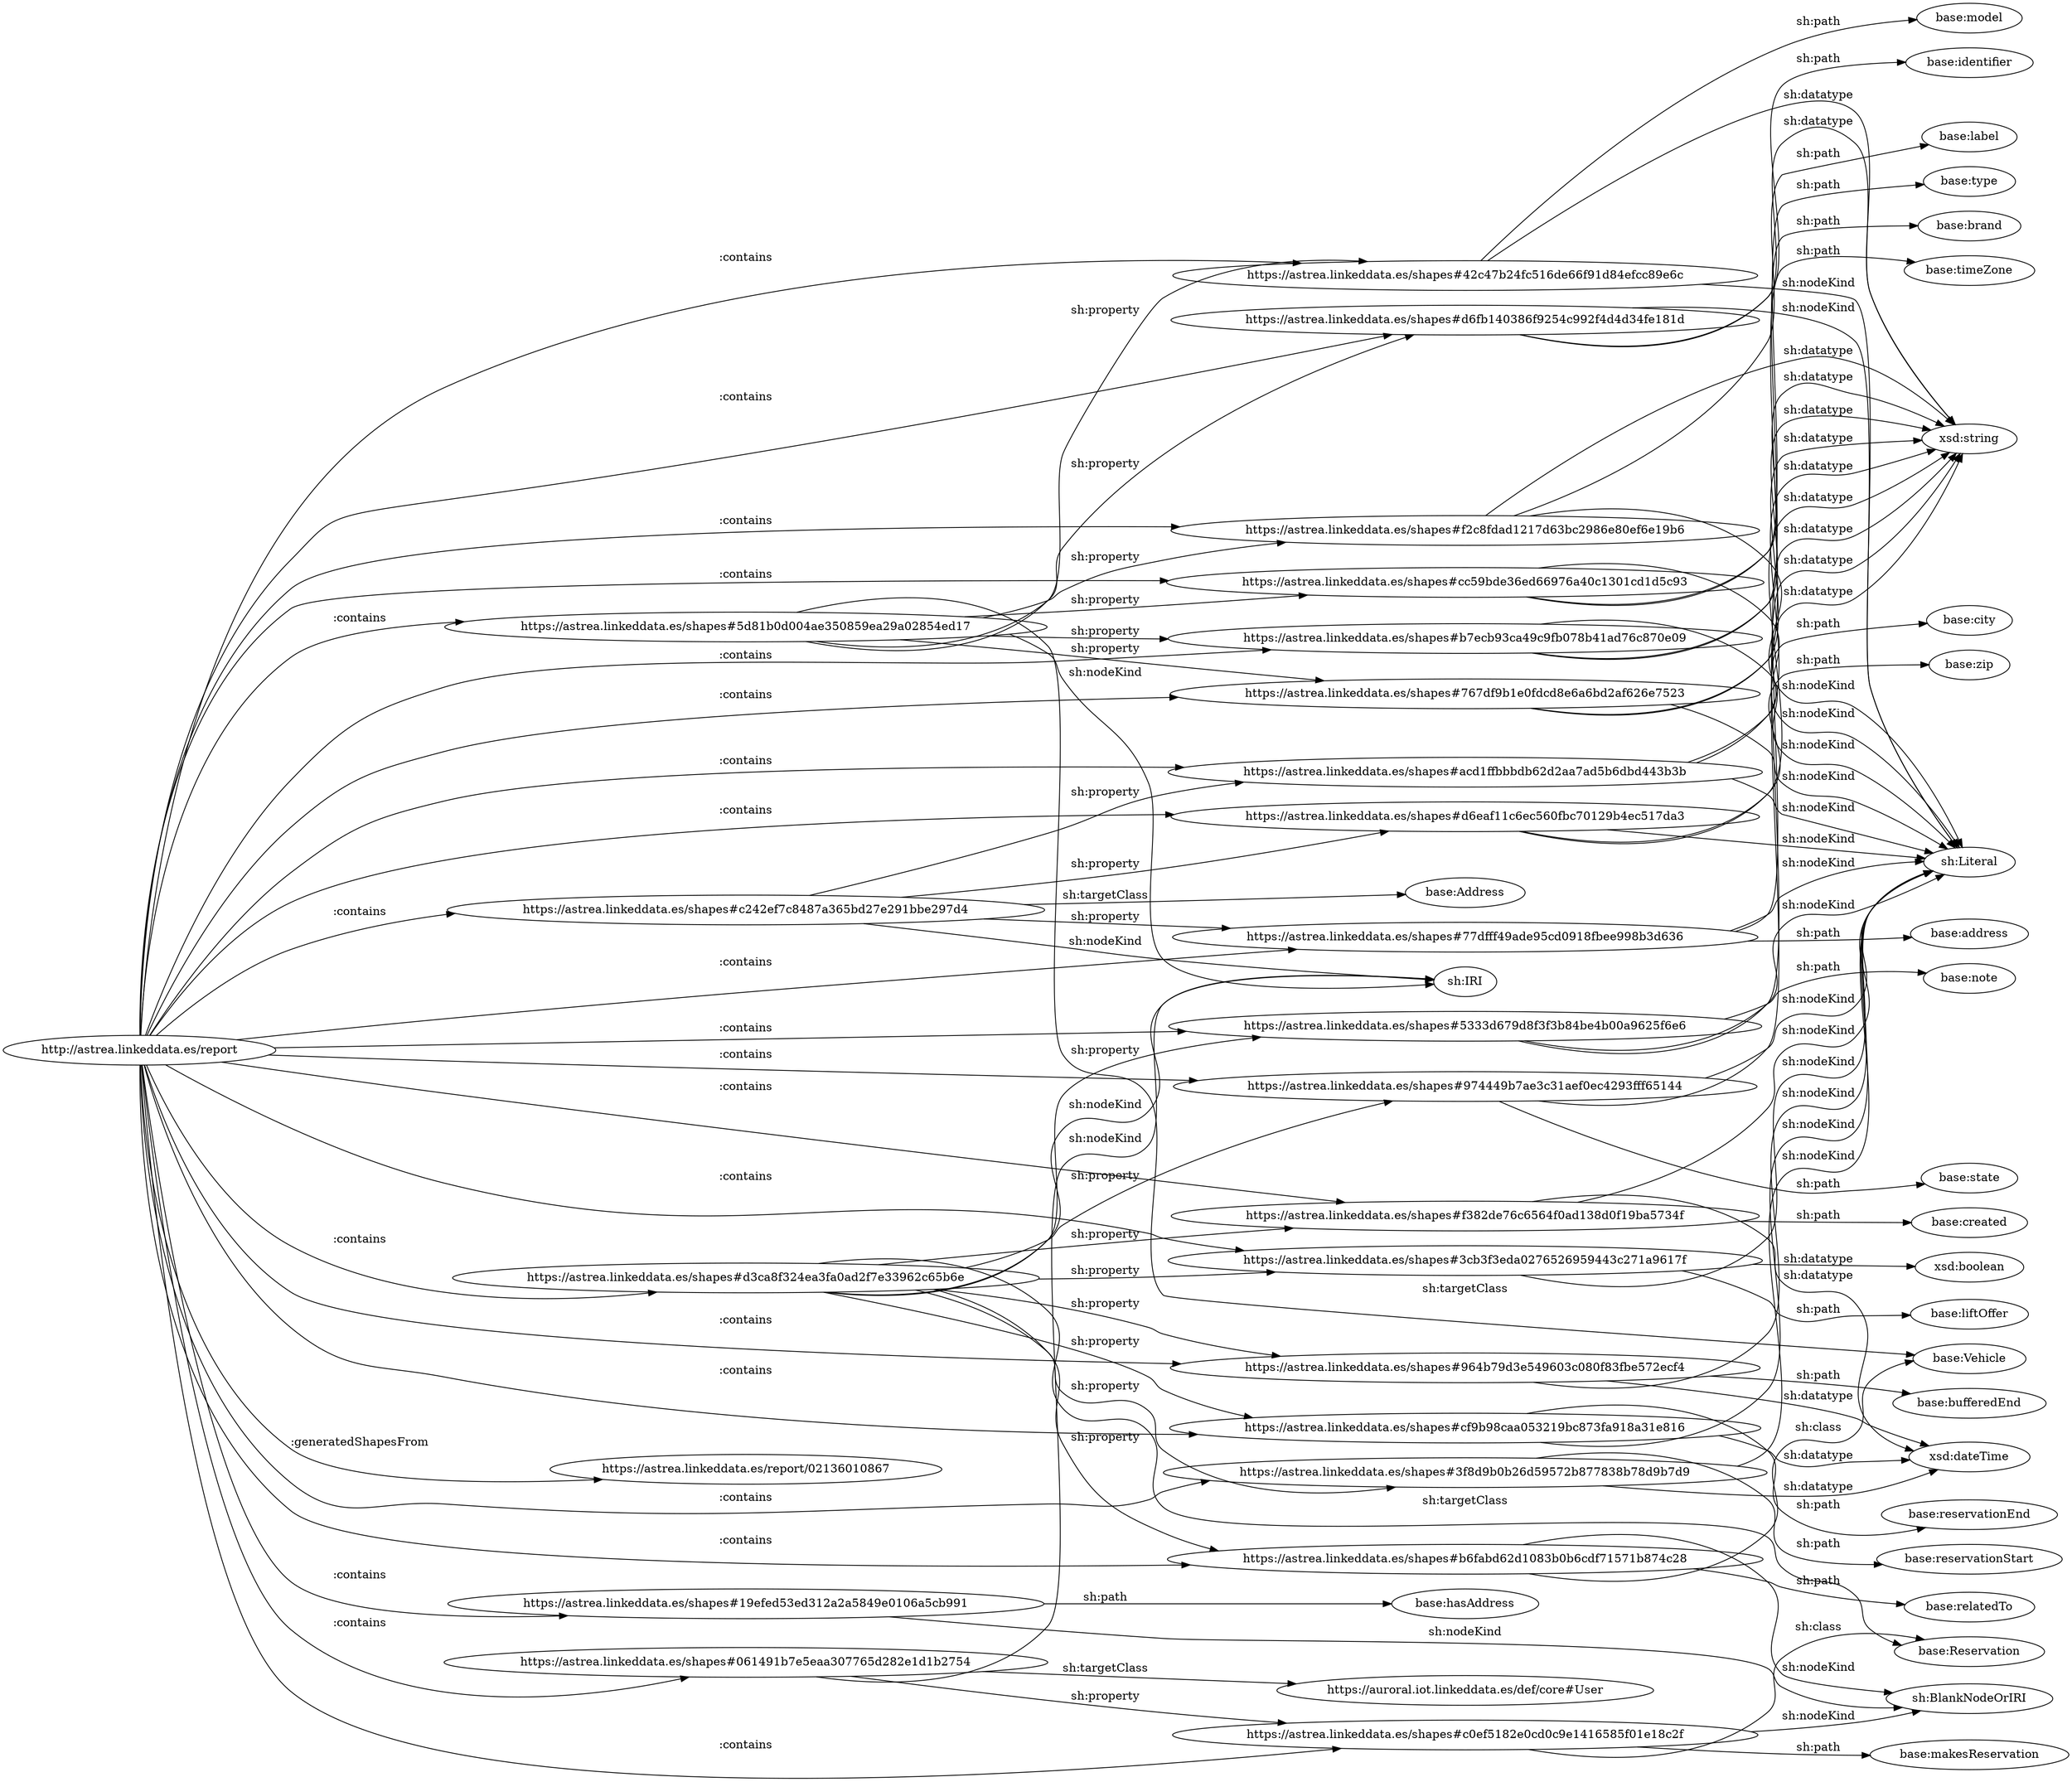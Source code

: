 digraph ar2dtool_diagram { 
rankdir=LR;
size="1501"
	"https://astrea.linkeddata.es/shapes#b7ecb93ca49c9fb078b41ad76c870e09" -> "base:brand" [ label = "sh:path" ];
	"https://astrea.linkeddata.es/shapes#b7ecb93ca49c9fb078b41ad76c870e09" -> "sh:Literal" [ label = "sh:nodeKind" ];
	"https://astrea.linkeddata.es/shapes#b7ecb93ca49c9fb078b41ad76c870e09" -> "xsd:string" [ label = "sh:datatype" ];
	"https://astrea.linkeddata.es/shapes#acd1ffbbbdb62d2aa7ad5b6dbd443b3b" -> "base:city" [ label = "sh:path" ];
	"https://astrea.linkeddata.es/shapes#acd1ffbbbdb62d2aa7ad5b6dbd443b3b" -> "sh:Literal" [ label = "sh:nodeKind" ];
	"https://astrea.linkeddata.es/shapes#acd1ffbbbdb62d2aa7ad5b6dbd443b3b" -> "xsd:string" [ label = "sh:datatype" ];
	"https://astrea.linkeddata.es/shapes#5d81b0d004ae350859ea29a02854ed17" -> "https://astrea.linkeddata.es/shapes#767df9b1e0fdcd8e6a6bd2af626e7523" [ label = "sh:property" ];
	"https://astrea.linkeddata.es/shapes#5d81b0d004ae350859ea29a02854ed17" -> "https://astrea.linkeddata.es/shapes#42c47b24fc516de66f91d84efcc89e6c" [ label = "sh:property" ];
	"https://astrea.linkeddata.es/shapes#5d81b0d004ae350859ea29a02854ed17" -> "sh:IRI" [ label = "sh:nodeKind" ];
	"https://astrea.linkeddata.es/shapes#5d81b0d004ae350859ea29a02854ed17" -> "base:Vehicle" [ label = "sh:targetClass" ];
	"https://astrea.linkeddata.es/shapes#5d81b0d004ae350859ea29a02854ed17" -> "https://astrea.linkeddata.es/shapes#d6fb140386f9254c992f4d4d34fe181d" [ label = "sh:property" ];
	"https://astrea.linkeddata.es/shapes#5d81b0d004ae350859ea29a02854ed17" -> "https://astrea.linkeddata.es/shapes#f2c8fdad1217d63bc2986e80ef6e19b6" [ label = "sh:property" ];
	"https://astrea.linkeddata.es/shapes#5d81b0d004ae350859ea29a02854ed17" -> "https://astrea.linkeddata.es/shapes#b7ecb93ca49c9fb078b41ad76c870e09" [ label = "sh:property" ];
	"https://astrea.linkeddata.es/shapes#5d81b0d004ae350859ea29a02854ed17" -> "https://astrea.linkeddata.es/shapes#cc59bde36ed66976a40c1301cd1d5c93" [ label = "sh:property" ];
	"https://astrea.linkeddata.es/shapes#974449b7ae3c31aef0ec4293fff65144" -> "base:state" [ label = "sh:path" ];
	"https://astrea.linkeddata.es/shapes#974449b7ae3c31aef0ec4293fff65144" -> "sh:Literal" [ label = "sh:nodeKind" ];
	"https://astrea.linkeddata.es/shapes#974449b7ae3c31aef0ec4293fff65144" -> "xsd:string" [ label = "sh:datatype" ];
	"https://astrea.linkeddata.es/shapes#964b79d3e549603c080f83fbe572ecf4" -> "base:bufferedEnd" [ label = "sh:path" ];
	"https://astrea.linkeddata.es/shapes#964b79d3e549603c080f83fbe572ecf4" -> "sh:Literal" [ label = "sh:nodeKind" ];
	"https://astrea.linkeddata.es/shapes#964b79d3e549603c080f83fbe572ecf4" -> "xsd:dateTime" [ label = "sh:datatype" ];
	"https://astrea.linkeddata.es/shapes#19efed53ed312a2a5849e0106a5cb991" -> "base:hasAddress" [ label = "sh:path" ];
	"https://astrea.linkeddata.es/shapes#19efed53ed312a2a5849e0106a5cb991" -> "sh:BlankNodeOrIRI" [ label = "sh:nodeKind" ];
	"https://astrea.linkeddata.es/shapes#3cb3f3eda0276526959443c271a9617f" -> "base:liftOffer" [ label = "sh:path" ];
	"https://astrea.linkeddata.es/shapes#3cb3f3eda0276526959443c271a9617f" -> "sh:Literal" [ label = "sh:nodeKind" ];
	"https://astrea.linkeddata.es/shapes#3cb3f3eda0276526959443c271a9617f" -> "xsd:boolean" [ label = "sh:datatype" ];
	"http://astrea.linkeddata.es/report" -> "https://astrea.linkeddata.es/shapes#19efed53ed312a2a5849e0106a5cb991" [ label = ":contains" ];
	"http://astrea.linkeddata.es/report" -> "https://astrea.linkeddata.es/shapes#77dfff49ade95cd0918fbee998b3d636" [ label = ":contains" ];
	"http://astrea.linkeddata.es/report" -> "https://astrea.linkeddata.es/shapes#42c47b24fc516de66f91d84efcc89e6c" [ label = ":contains" ];
	"http://astrea.linkeddata.es/report" -> "https://astrea.linkeddata.es/shapes#d3ca8f324ea3fa0ad2f7e33962c65b6e" [ label = ":contains" ];
	"http://astrea.linkeddata.es/report" -> "https://astrea.linkeddata.es/shapes#f382de76c6564f0ad138d0f19ba5734f" [ label = ":contains" ];
	"http://astrea.linkeddata.es/report" -> "https://astrea.linkeddata.es/shapes#061491b7e5eaa307765d282e1d1b2754" [ label = ":contains" ];
	"http://astrea.linkeddata.es/report" -> "https://astrea.linkeddata.es/shapes#5d81b0d004ae350859ea29a02854ed17" [ label = ":contains" ];
	"http://astrea.linkeddata.es/report" -> "https://astrea.linkeddata.es/shapes#d6fb140386f9254c992f4d4d34fe181d" [ label = ":contains" ];
	"http://astrea.linkeddata.es/report" -> "https://astrea.linkeddata.es/shapes#acd1ffbbbdb62d2aa7ad5b6dbd443b3b" [ label = ":contains" ];
	"http://astrea.linkeddata.es/report" -> "https://astrea.linkeddata.es/shapes#cf9b98caa053219bc873fa918a31e816" [ label = ":contains" ];
	"http://astrea.linkeddata.es/report" -> "https://astrea.linkeddata.es/shapes#c242ef7c8487a365bd27e291bbe297d4" [ label = ":contains" ];
	"http://astrea.linkeddata.es/report" -> "https://astrea.linkeddata.es/shapes#767df9b1e0fdcd8e6a6bd2af626e7523" [ label = ":contains" ];
	"http://astrea.linkeddata.es/report" -> "https://astrea.linkeddata.es/shapes#974449b7ae3c31aef0ec4293fff65144" [ label = ":contains" ];
	"http://astrea.linkeddata.es/report" -> "https://astrea.linkeddata.es/report/02136010867" [ label = ":generatedShapesFrom" ];
	"http://astrea.linkeddata.es/report" -> "https://astrea.linkeddata.es/shapes#c0ef5182e0cd0c9e1416585f01e18c2f" [ label = ":contains" ];
	"http://astrea.linkeddata.es/report" -> "https://astrea.linkeddata.es/shapes#5333d679d8f3f3b84be4b00a9625f6e6" [ label = ":contains" ];
	"http://astrea.linkeddata.es/report" -> "https://astrea.linkeddata.es/shapes#d6eaf11c6ec560fbc70129b4ec517da3" [ label = ":contains" ];
	"http://astrea.linkeddata.es/report" -> "https://astrea.linkeddata.es/shapes#f2c8fdad1217d63bc2986e80ef6e19b6" [ label = ":contains" ];
	"http://astrea.linkeddata.es/report" -> "https://astrea.linkeddata.es/shapes#3cb3f3eda0276526959443c271a9617f" [ label = ":contains" ];
	"http://astrea.linkeddata.es/report" -> "https://astrea.linkeddata.es/shapes#b6fabd62d1083b0b6cdf71571b874c28" [ label = ":contains" ];
	"http://astrea.linkeddata.es/report" -> "https://astrea.linkeddata.es/shapes#964b79d3e549603c080f83fbe572ecf4" [ label = ":contains" ];
	"http://astrea.linkeddata.es/report" -> "https://astrea.linkeddata.es/shapes#3f8d9b0b26d59572b877838b78d9b7d9" [ label = ":contains" ];
	"http://astrea.linkeddata.es/report" -> "https://astrea.linkeddata.es/shapes#b7ecb93ca49c9fb078b41ad76c870e09" [ label = ":contains" ];
	"http://astrea.linkeddata.es/report" -> "https://astrea.linkeddata.es/shapes#cc59bde36ed66976a40c1301cd1d5c93" [ label = ":contains" ];
	"https://astrea.linkeddata.es/shapes#f2c8fdad1217d63bc2986e80ef6e19b6" -> "base:label" [ label = "sh:path" ];
	"https://astrea.linkeddata.es/shapes#f2c8fdad1217d63bc2986e80ef6e19b6" -> "sh:Literal" [ label = "sh:nodeKind" ];
	"https://astrea.linkeddata.es/shapes#f2c8fdad1217d63bc2986e80ef6e19b6" -> "xsd:string" [ label = "sh:datatype" ];
	"https://astrea.linkeddata.es/shapes#061491b7e5eaa307765d282e1d1b2754" -> "https://auroral.iot.linkeddata.es/def/core#User" [ label = "sh:targetClass" ];
	"https://astrea.linkeddata.es/shapes#061491b7e5eaa307765d282e1d1b2754" -> "https://astrea.linkeddata.es/shapes#c0ef5182e0cd0c9e1416585f01e18c2f" [ label = "sh:property" ];
	"https://astrea.linkeddata.es/shapes#061491b7e5eaa307765d282e1d1b2754" -> "sh:IRI" [ label = "sh:nodeKind" ];
	"https://astrea.linkeddata.es/shapes#b6fabd62d1083b0b6cdf71571b874c28" -> "base:relatedTo" [ label = "sh:path" ];
	"https://astrea.linkeddata.es/shapes#b6fabd62d1083b0b6cdf71571b874c28" -> "sh:BlankNodeOrIRI" [ label = "sh:nodeKind" ];
	"https://astrea.linkeddata.es/shapes#b6fabd62d1083b0b6cdf71571b874c28" -> "base:Vehicle" [ label = "sh:class" ];
	"https://astrea.linkeddata.es/shapes#d6eaf11c6ec560fbc70129b4ec517da3" -> "base:zip" [ label = "sh:path" ];
	"https://astrea.linkeddata.es/shapes#d6eaf11c6ec560fbc70129b4ec517da3" -> "sh:Literal" [ label = "sh:nodeKind" ];
	"https://astrea.linkeddata.es/shapes#d6eaf11c6ec560fbc70129b4ec517da3" -> "xsd:string" [ label = "sh:datatype" ];
	"https://astrea.linkeddata.es/shapes#77dfff49ade95cd0918fbee998b3d636" -> "base:address" [ label = "sh:path" ];
	"https://astrea.linkeddata.es/shapes#77dfff49ade95cd0918fbee998b3d636" -> "sh:Literal" [ label = "sh:nodeKind" ];
	"https://astrea.linkeddata.es/shapes#77dfff49ade95cd0918fbee998b3d636" -> "xsd:string" [ label = "sh:datatype" ];
	"https://astrea.linkeddata.es/shapes#767df9b1e0fdcd8e6a6bd2af626e7523" -> "base:timeZone" [ label = "sh:path" ];
	"https://astrea.linkeddata.es/shapes#767df9b1e0fdcd8e6a6bd2af626e7523" -> "sh:Literal" [ label = "sh:nodeKind" ];
	"https://astrea.linkeddata.es/shapes#767df9b1e0fdcd8e6a6bd2af626e7523" -> "xsd:string" [ label = "sh:datatype" ];
	"https://astrea.linkeddata.es/shapes#42c47b24fc516de66f91d84efcc89e6c" -> "base:model" [ label = "sh:path" ];
	"https://astrea.linkeddata.es/shapes#42c47b24fc516de66f91d84efcc89e6c" -> "sh:Literal" [ label = "sh:nodeKind" ];
	"https://astrea.linkeddata.es/shapes#42c47b24fc516de66f91d84efcc89e6c" -> "xsd:string" [ label = "sh:datatype" ];
	"https://astrea.linkeddata.es/shapes#cf9b98caa053219bc873fa918a31e816" -> "base:reservationEnd" [ label = "sh:path" ];
	"https://astrea.linkeddata.es/shapes#cf9b98caa053219bc873fa918a31e816" -> "sh:Literal" [ label = "sh:nodeKind" ];
	"https://astrea.linkeddata.es/shapes#cf9b98caa053219bc873fa918a31e816" -> "xsd:dateTime" [ label = "sh:datatype" ];
	"https://astrea.linkeddata.es/shapes#d3ca8f324ea3fa0ad2f7e33962c65b6e" -> "base:Reservation" [ label = "sh:targetClass" ];
	"https://astrea.linkeddata.es/shapes#d3ca8f324ea3fa0ad2f7e33962c65b6e" -> "https://astrea.linkeddata.es/shapes#b6fabd62d1083b0b6cdf71571b874c28" [ label = "sh:property" ];
	"https://astrea.linkeddata.es/shapes#d3ca8f324ea3fa0ad2f7e33962c65b6e" -> "https://astrea.linkeddata.es/shapes#3cb3f3eda0276526959443c271a9617f" [ label = "sh:property" ];
	"https://astrea.linkeddata.es/shapes#d3ca8f324ea3fa0ad2f7e33962c65b6e" -> "https://astrea.linkeddata.es/shapes#f382de76c6564f0ad138d0f19ba5734f" [ label = "sh:property" ];
	"https://astrea.linkeddata.es/shapes#d3ca8f324ea3fa0ad2f7e33962c65b6e" -> "https://astrea.linkeddata.es/shapes#3f8d9b0b26d59572b877838b78d9b7d9" [ label = "sh:property" ];
	"https://astrea.linkeddata.es/shapes#d3ca8f324ea3fa0ad2f7e33962c65b6e" -> "https://astrea.linkeddata.es/shapes#5333d679d8f3f3b84be4b00a9625f6e6" [ label = "sh:property" ];
	"https://astrea.linkeddata.es/shapes#d3ca8f324ea3fa0ad2f7e33962c65b6e" -> "https://astrea.linkeddata.es/shapes#964b79d3e549603c080f83fbe572ecf4" [ label = "sh:property" ];
	"https://astrea.linkeddata.es/shapes#d3ca8f324ea3fa0ad2f7e33962c65b6e" -> "https://astrea.linkeddata.es/shapes#cf9b98caa053219bc873fa918a31e816" [ label = "sh:property" ];
	"https://astrea.linkeddata.es/shapes#d3ca8f324ea3fa0ad2f7e33962c65b6e" -> "sh:IRI" [ label = "sh:nodeKind" ];
	"https://astrea.linkeddata.es/shapes#d3ca8f324ea3fa0ad2f7e33962c65b6e" -> "https://astrea.linkeddata.es/shapes#974449b7ae3c31aef0ec4293fff65144" [ label = "sh:property" ];
	"https://astrea.linkeddata.es/shapes#c242ef7c8487a365bd27e291bbe297d4" -> "base:Address" [ label = "sh:targetClass" ];
	"https://astrea.linkeddata.es/shapes#c242ef7c8487a365bd27e291bbe297d4" -> "https://astrea.linkeddata.es/shapes#77dfff49ade95cd0918fbee998b3d636" [ label = "sh:property" ];
	"https://astrea.linkeddata.es/shapes#c242ef7c8487a365bd27e291bbe297d4" -> "https://astrea.linkeddata.es/shapes#d6eaf11c6ec560fbc70129b4ec517da3" [ label = "sh:property" ];
	"https://astrea.linkeddata.es/shapes#c242ef7c8487a365bd27e291bbe297d4" -> "https://astrea.linkeddata.es/shapes#acd1ffbbbdb62d2aa7ad5b6dbd443b3b" [ label = "sh:property" ];
	"https://astrea.linkeddata.es/shapes#c242ef7c8487a365bd27e291bbe297d4" -> "sh:IRI" [ label = "sh:nodeKind" ];
	"https://astrea.linkeddata.es/shapes#cc59bde36ed66976a40c1301cd1d5c93" -> "base:type" [ label = "sh:path" ];
	"https://astrea.linkeddata.es/shapes#cc59bde36ed66976a40c1301cd1d5c93" -> "sh:Literal" [ label = "sh:nodeKind" ];
	"https://astrea.linkeddata.es/shapes#cc59bde36ed66976a40c1301cd1d5c93" -> "xsd:string" [ label = "sh:datatype" ];
	"https://astrea.linkeddata.es/shapes#5333d679d8f3f3b84be4b00a9625f6e6" -> "base:note" [ label = "sh:path" ];
	"https://astrea.linkeddata.es/shapes#5333d679d8f3f3b84be4b00a9625f6e6" -> "sh:Literal" [ label = "sh:nodeKind" ];
	"https://astrea.linkeddata.es/shapes#5333d679d8f3f3b84be4b00a9625f6e6" -> "xsd:string" [ label = "sh:datatype" ];
	"https://astrea.linkeddata.es/shapes#c0ef5182e0cd0c9e1416585f01e18c2f" -> "base:makesReservation" [ label = "sh:path" ];
	"https://astrea.linkeddata.es/shapes#c0ef5182e0cd0c9e1416585f01e18c2f" -> "sh:BlankNodeOrIRI" [ label = "sh:nodeKind" ];
	"https://astrea.linkeddata.es/shapes#c0ef5182e0cd0c9e1416585f01e18c2f" -> "base:Reservation" [ label = "sh:class" ];
	"https://astrea.linkeddata.es/shapes#d6fb140386f9254c992f4d4d34fe181d" -> "base:identifier" [ label = "sh:path" ];
	"https://astrea.linkeddata.es/shapes#d6fb140386f9254c992f4d4d34fe181d" -> "sh:Literal" [ label = "sh:nodeKind" ];
	"https://astrea.linkeddata.es/shapes#d6fb140386f9254c992f4d4d34fe181d" -> "xsd:string" [ label = "sh:datatype" ];
	"https://astrea.linkeddata.es/shapes#f382de76c6564f0ad138d0f19ba5734f" -> "base:created" [ label = "sh:path" ];
	"https://astrea.linkeddata.es/shapes#f382de76c6564f0ad138d0f19ba5734f" -> "sh:Literal" [ label = "sh:nodeKind" ];
	"https://astrea.linkeddata.es/shapes#f382de76c6564f0ad138d0f19ba5734f" -> "xsd:dateTime" [ label = "sh:datatype" ];
	"https://astrea.linkeddata.es/shapes#3f8d9b0b26d59572b877838b78d9b7d9" -> "base:reservationStart" [ label = "sh:path" ];
	"https://astrea.linkeddata.es/shapes#3f8d9b0b26d59572b877838b78d9b7d9" -> "sh:Literal" [ label = "sh:nodeKind" ];
	"https://astrea.linkeddata.es/shapes#3f8d9b0b26d59572b877838b78d9b7d9" -> "xsd:dateTime" [ label = "sh:datatype" ];

}
